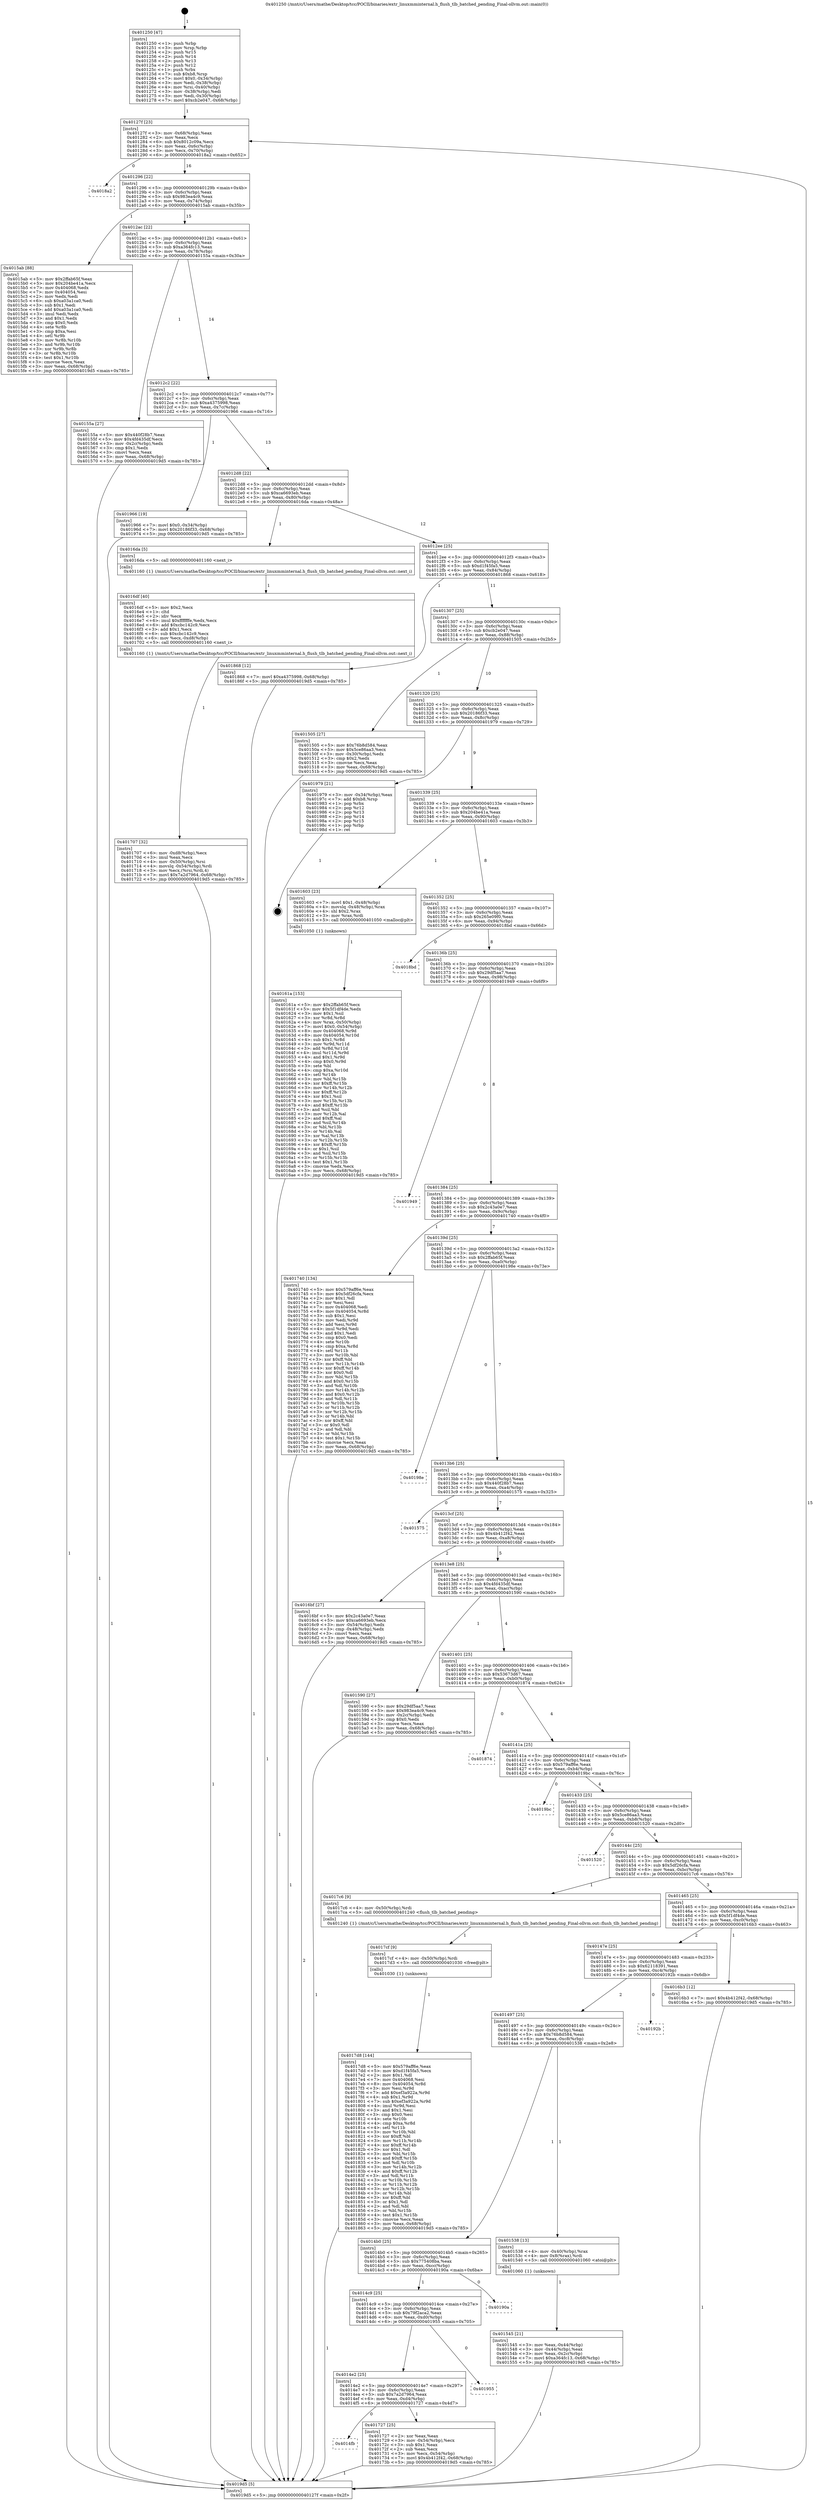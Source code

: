 digraph "0x401250" {
  label = "0x401250 (/mnt/c/Users/mathe/Desktop/tcc/POCII/binaries/extr_linuxmminternal.h_flush_tlb_batched_pending_Final-ollvm.out::main(0))"
  labelloc = "t"
  node[shape=record]

  Entry [label="",width=0.3,height=0.3,shape=circle,fillcolor=black,style=filled]
  "0x40127f" [label="{
     0x40127f [23]\l
     | [instrs]\l
     &nbsp;&nbsp;0x40127f \<+3\>: mov -0x68(%rbp),%eax\l
     &nbsp;&nbsp;0x401282 \<+2\>: mov %eax,%ecx\l
     &nbsp;&nbsp;0x401284 \<+6\>: sub $0x8012c09a,%ecx\l
     &nbsp;&nbsp;0x40128a \<+3\>: mov %eax,-0x6c(%rbp)\l
     &nbsp;&nbsp;0x40128d \<+3\>: mov %ecx,-0x70(%rbp)\l
     &nbsp;&nbsp;0x401290 \<+6\>: je 00000000004018a2 \<main+0x652\>\l
  }"]
  "0x4018a2" [label="{
     0x4018a2\l
  }", style=dashed]
  "0x401296" [label="{
     0x401296 [22]\l
     | [instrs]\l
     &nbsp;&nbsp;0x401296 \<+5\>: jmp 000000000040129b \<main+0x4b\>\l
     &nbsp;&nbsp;0x40129b \<+3\>: mov -0x6c(%rbp),%eax\l
     &nbsp;&nbsp;0x40129e \<+5\>: sub $0x983ea4c9,%eax\l
     &nbsp;&nbsp;0x4012a3 \<+3\>: mov %eax,-0x74(%rbp)\l
     &nbsp;&nbsp;0x4012a6 \<+6\>: je 00000000004015ab \<main+0x35b\>\l
  }"]
  Exit [label="",width=0.3,height=0.3,shape=circle,fillcolor=black,style=filled,peripheries=2]
  "0x4015ab" [label="{
     0x4015ab [88]\l
     | [instrs]\l
     &nbsp;&nbsp;0x4015ab \<+5\>: mov $0x2ffab65f,%eax\l
     &nbsp;&nbsp;0x4015b0 \<+5\>: mov $0x204be41a,%ecx\l
     &nbsp;&nbsp;0x4015b5 \<+7\>: mov 0x404068,%edx\l
     &nbsp;&nbsp;0x4015bc \<+7\>: mov 0x404054,%esi\l
     &nbsp;&nbsp;0x4015c3 \<+2\>: mov %edx,%edi\l
     &nbsp;&nbsp;0x4015c5 \<+6\>: sub $0xa03a1ca0,%edi\l
     &nbsp;&nbsp;0x4015cb \<+3\>: sub $0x1,%edi\l
     &nbsp;&nbsp;0x4015ce \<+6\>: add $0xa03a1ca0,%edi\l
     &nbsp;&nbsp;0x4015d4 \<+3\>: imul %edi,%edx\l
     &nbsp;&nbsp;0x4015d7 \<+3\>: and $0x1,%edx\l
     &nbsp;&nbsp;0x4015da \<+3\>: cmp $0x0,%edx\l
     &nbsp;&nbsp;0x4015dd \<+4\>: sete %r8b\l
     &nbsp;&nbsp;0x4015e1 \<+3\>: cmp $0xa,%esi\l
     &nbsp;&nbsp;0x4015e4 \<+4\>: setl %r9b\l
     &nbsp;&nbsp;0x4015e8 \<+3\>: mov %r8b,%r10b\l
     &nbsp;&nbsp;0x4015eb \<+3\>: and %r9b,%r10b\l
     &nbsp;&nbsp;0x4015ee \<+3\>: xor %r9b,%r8b\l
     &nbsp;&nbsp;0x4015f1 \<+3\>: or %r8b,%r10b\l
     &nbsp;&nbsp;0x4015f4 \<+4\>: test $0x1,%r10b\l
     &nbsp;&nbsp;0x4015f8 \<+3\>: cmovne %ecx,%eax\l
     &nbsp;&nbsp;0x4015fb \<+3\>: mov %eax,-0x68(%rbp)\l
     &nbsp;&nbsp;0x4015fe \<+5\>: jmp 00000000004019d5 \<main+0x785\>\l
  }"]
  "0x4012ac" [label="{
     0x4012ac [22]\l
     | [instrs]\l
     &nbsp;&nbsp;0x4012ac \<+5\>: jmp 00000000004012b1 \<main+0x61\>\l
     &nbsp;&nbsp;0x4012b1 \<+3\>: mov -0x6c(%rbp),%eax\l
     &nbsp;&nbsp;0x4012b4 \<+5\>: sub $0xa364fc13,%eax\l
     &nbsp;&nbsp;0x4012b9 \<+3\>: mov %eax,-0x78(%rbp)\l
     &nbsp;&nbsp;0x4012bc \<+6\>: je 000000000040155a \<main+0x30a\>\l
  }"]
  "0x4017d8" [label="{
     0x4017d8 [144]\l
     | [instrs]\l
     &nbsp;&nbsp;0x4017d8 \<+5\>: mov $0x579aff6e,%eax\l
     &nbsp;&nbsp;0x4017dd \<+5\>: mov $0xd1f45fa5,%ecx\l
     &nbsp;&nbsp;0x4017e2 \<+2\>: mov $0x1,%dl\l
     &nbsp;&nbsp;0x4017e4 \<+7\>: mov 0x404068,%esi\l
     &nbsp;&nbsp;0x4017eb \<+8\>: mov 0x404054,%r8d\l
     &nbsp;&nbsp;0x4017f3 \<+3\>: mov %esi,%r9d\l
     &nbsp;&nbsp;0x4017f6 \<+7\>: add $0xef3a922a,%r9d\l
     &nbsp;&nbsp;0x4017fd \<+4\>: sub $0x1,%r9d\l
     &nbsp;&nbsp;0x401801 \<+7\>: sub $0xef3a922a,%r9d\l
     &nbsp;&nbsp;0x401808 \<+4\>: imul %r9d,%esi\l
     &nbsp;&nbsp;0x40180c \<+3\>: and $0x1,%esi\l
     &nbsp;&nbsp;0x40180f \<+3\>: cmp $0x0,%esi\l
     &nbsp;&nbsp;0x401812 \<+4\>: sete %r10b\l
     &nbsp;&nbsp;0x401816 \<+4\>: cmp $0xa,%r8d\l
     &nbsp;&nbsp;0x40181a \<+4\>: setl %r11b\l
     &nbsp;&nbsp;0x40181e \<+3\>: mov %r10b,%bl\l
     &nbsp;&nbsp;0x401821 \<+3\>: xor $0xff,%bl\l
     &nbsp;&nbsp;0x401824 \<+3\>: mov %r11b,%r14b\l
     &nbsp;&nbsp;0x401827 \<+4\>: xor $0xff,%r14b\l
     &nbsp;&nbsp;0x40182b \<+3\>: xor $0x1,%dl\l
     &nbsp;&nbsp;0x40182e \<+3\>: mov %bl,%r15b\l
     &nbsp;&nbsp;0x401831 \<+4\>: and $0xff,%r15b\l
     &nbsp;&nbsp;0x401835 \<+3\>: and %dl,%r10b\l
     &nbsp;&nbsp;0x401838 \<+3\>: mov %r14b,%r12b\l
     &nbsp;&nbsp;0x40183b \<+4\>: and $0xff,%r12b\l
     &nbsp;&nbsp;0x40183f \<+3\>: and %dl,%r11b\l
     &nbsp;&nbsp;0x401842 \<+3\>: or %r10b,%r15b\l
     &nbsp;&nbsp;0x401845 \<+3\>: or %r11b,%r12b\l
     &nbsp;&nbsp;0x401848 \<+3\>: xor %r12b,%r15b\l
     &nbsp;&nbsp;0x40184b \<+3\>: or %r14b,%bl\l
     &nbsp;&nbsp;0x40184e \<+3\>: xor $0xff,%bl\l
     &nbsp;&nbsp;0x401851 \<+3\>: or $0x1,%dl\l
     &nbsp;&nbsp;0x401854 \<+2\>: and %dl,%bl\l
     &nbsp;&nbsp;0x401856 \<+3\>: or %bl,%r15b\l
     &nbsp;&nbsp;0x401859 \<+4\>: test $0x1,%r15b\l
     &nbsp;&nbsp;0x40185d \<+3\>: cmovne %ecx,%eax\l
     &nbsp;&nbsp;0x401860 \<+3\>: mov %eax,-0x68(%rbp)\l
     &nbsp;&nbsp;0x401863 \<+5\>: jmp 00000000004019d5 \<main+0x785\>\l
  }"]
  "0x40155a" [label="{
     0x40155a [27]\l
     | [instrs]\l
     &nbsp;&nbsp;0x40155a \<+5\>: mov $0x440f28b7,%eax\l
     &nbsp;&nbsp;0x40155f \<+5\>: mov $0x4fd435df,%ecx\l
     &nbsp;&nbsp;0x401564 \<+3\>: mov -0x2c(%rbp),%edx\l
     &nbsp;&nbsp;0x401567 \<+3\>: cmp $0x1,%edx\l
     &nbsp;&nbsp;0x40156a \<+3\>: cmovl %ecx,%eax\l
     &nbsp;&nbsp;0x40156d \<+3\>: mov %eax,-0x68(%rbp)\l
     &nbsp;&nbsp;0x401570 \<+5\>: jmp 00000000004019d5 \<main+0x785\>\l
  }"]
  "0x4012c2" [label="{
     0x4012c2 [22]\l
     | [instrs]\l
     &nbsp;&nbsp;0x4012c2 \<+5\>: jmp 00000000004012c7 \<main+0x77\>\l
     &nbsp;&nbsp;0x4012c7 \<+3\>: mov -0x6c(%rbp),%eax\l
     &nbsp;&nbsp;0x4012ca \<+5\>: sub $0xa4375998,%eax\l
     &nbsp;&nbsp;0x4012cf \<+3\>: mov %eax,-0x7c(%rbp)\l
     &nbsp;&nbsp;0x4012d2 \<+6\>: je 0000000000401966 \<main+0x716\>\l
  }"]
  "0x4017cf" [label="{
     0x4017cf [9]\l
     | [instrs]\l
     &nbsp;&nbsp;0x4017cf \<+4\>: mov -0x50(%rbp),%rdi\l
     &nbsp;&nbsp;0x4017d3 \<+5\>: call 0000000000401030 \<free@plt\>\l
     | [calls]\l
     &nbsp;&nbsp;0x401030 \{1\} (unknown)\l
  }"]
  "0x401966" [label="{
     0x401966 [19]\l
     | [instrs]\l
     &nbsp;&nbsp;0x401966 \<+7\>: movl $0x0,-0x34(%rbp)\l
     &nbsp;&nbsp;0x40196d \<+7\>: movl $0x20186f33,-0x68(%rbp)\l
     &nbsp;&nbsp;0x401974 \<+5\>: jmp 00000000004019d5 \<main+0x785\>\l
  }"]
  "0x4012d8" [label="{
     0x4012d8 [22]\l
     | [instrs]\l
     &nbsp;&nbsp;0x4012d8 \<+5\>: jmp 00000000004012dd \<main+0x8d\>\l
     &nbsp;&nbsp;0x4012dd \<+3\>: mov -0x6c(%rbp),%eax\l
     &nbsp;&nbsp;0x4012e0 \<+5\>: sub $0xca6693eb,%eax\l
     &nbsp;&nbsp;0x4012e5 \<+3\>: mov %eax,-0x80(%rbp)\l
     &nbsp;&nbsp;0x4012e8 \<+6\>: je 00000000004016da \<main+0x48a\>\l
  }"]
  "0x4014fb" [label="{
     0x4014fb\l
  }", style=dashed]
  "0x4016da" [label="{
     0x4016da [5]\l
     | [instrs]\l
     &nbsp;&nbsp;0x4016da \<+5\>: call 0000000000401160 \<next_i\>\l
     | [calls]\l
     &nbsp;&nbsp;0x401160 \{1\} (/mnt/c/Users/mathe/Desktop/tcc/POCII/binaries/extr_linuxmminternal.h_flush_tlb_batched_pending_Final-ollvm.out::next_i)\l
  }"]
  "0x4012ee" [label="{
     0x4012ee [25]\l
     | [instrs]\l
     &nbsp;&nbsp;0x4012ee \<+5\>: jmp 00000000004012f3 \<main+0xa3\>\l
     &nbsp;&nbsp;0x4012f3 \<+3\>: mov -0x6c(%rbp),%eax\l
     &nbsp;&nbsp;0x4012f6 \<+5\>: sub $0xd1f45fa5,%eax\l
     &nbsp;&nbsp;0x4012fb \<+6\>: mov %eax,-0x84(%rbp)\l
     &nbsp;&nbsp;0x401301 \<+6\>: je 0000000000401868 \<main+0x618\>\l
  }"]
  "0x401727" [label="{
     0x401727 [25]\l
     | [instrs]\l
     &nbsp;&nbsp;0x401727 \<+2\>: xor %eax,%eax\l
     &nbsp;&nbsp;0x401729 \<+3\>: mov -0x54(%rbp),%ecx\l
     &nbsp;&nbsp;0x40172c \<+3\>: sub $0x1,%eax\l
     &nbsp;&nbsp;0x40172f \<+2\>: sub %eax,%ecx\l
     &nbsp;&nbsp;0x401731 \<+3\>: mov %ecx,-0x54(%rbp)\l
     &nbsp;&nbsp;0x401734 \<+7\>: movl $0x4b412f42,-0x68(%rbp)\l
     &nbsp;&nbsp;0x40173b \<+5\>: jmp 00000000004019d5 \<main+0x785\>\l
  }"]
  "0x401868" [label="{
     0x401868 [12]\l
     | [instrs]\l
     &nbsp;&nbsp;0x401868 \<+7\>: movl $0xa4375998,-0x68(%rbp)\l
     &nbsp;&nbsp;0x40186f \<+5\>: jmp 00000000004019d5 \<main+0x785\>\l
  }"]
  "0x401307" [label="{
     0x401307 [25]\l
     | [instrs]\l
     &nbsp;&nbsp;0x401307 \<+5\>: jmp 000000000040130c \<main+0xbc\>\l
     &nbsp;&nbsp;0x40130c \<+3\>: mov -0x6c(%rbp),%eax\l
     &nbsp;&nbsp;0x40130f \<+5\>: sub $0xcb2e047,%eax\l
     &nbsp;&nbsp;0x401314 \<+6\>: mov %eax,-0x88(%rbp)\l
     &nbsp;&nbsp;0x40131a \<+6\>: je 0000000000401505 \<main+0x2b5\>\l
  }"]
  "0x4014e2" [label="{
     0x4014e2 [25]\l
     | [instrs]\l
     &nbsp;&nbsp;0x4014e2 \<+5\>: jmp 00000000004014e7 \<main+0x297\>\l
     &nbsp;&nbsp;0x4014e7 \<+3\>: mov -0x6c(%rbp),%eax\l
     &nbsp;&nbsp;0x4014ea \<+5\>: sub $0x7a2d7964,%eax\l
     &nbsp;&nbsp;0x4014ef \<+6\>: mov %eax,-0xd4(%rbp)\l
     &nbsp;&nbsp;0x4014f5 \<+6\>: je 0000000000401727 \<main+0x4d7\>\l
  }"]
  "0x401505" [label="{
     0x401505 [27]\l
     | [instrs]\l
     &nbsp;&nbsp;0x401505 \<+5\>: mov $0x76b8d584,%eax\l
     &nbsp;&nbsp;0x40150a \<+5\>: mov $0x5ce86aa3,%ecx\l
     &nbsp;&nbsp;0x40150f \<+3\>: mov -0x30(%rbp),%edx\l
     &nbsp;&nbsp;0x401512 \<+3\>: cmp $0x2,%edx\l
     &nbsp;&nbsp;0x401515 \<+3\>: cmovne %ecx,%eax\l
     &nbsp;&nbsp;0x401518 \<+3\>: mov %eax,-0x68(%rbp)\l
     &nbsp;&nbsp;0x40151b \<+5\>: jmp 00000000004019d5 \<main+0x785\>\l
  }"]
  "0x401320" [label="{
     0x401320 [25]\l
     | [instrs]\l
     &nbsp;&nbsp;0x401320 \<+5\>: jmp 0000000000401325 \<main+0xd5\>\l
     &nbsp;&nbsp;0x401325 \<+3\>: mov -0x6c(%rbp),%eax\l
     &nbsp;&nbsp;0x401328 \<+5\>: sub $0x20186f33,%eax\l
     &nbsp;&nbsp;0x40132d \<+6\>: mov %eax,-0x8c(%rbp)\l
     &nbsp;&nbsp;0x401333 \<+6\>: je 0000000000401979 \<main+0x729\>\l
  }"]
  "0x4019d5" [label="{
     0x4019d5 [5]\l
     | [instrs]\l
     &nbsp;&nbsp;0x4019d5 \<+5\>: jmp 000000000040127f \<main+0x2f\>\l
  }"]
  "0x401250" [label="{
     0x401250 [47]\l
     | [instrs]\l
     &nbsp;&nbsp;0x401250 \<+1\>: push %rbp\l
     &nbsp;&nbsp;0x401251 \<+3\>: mov %rsp,%rbp\l
     &nbsp;&nbsp;0x401254 \<+2\>: push %r15\l
     &nbsp;&nbsp;0x401256 \<+2\>: push %r14\l
     &nbsp;&nbsp;0x401258 \<+2\>: push %r13\l
     &nbsp;&nbsp;0x40125a \<+2\>: push %r12\l
     &nbsp;&nbsp;0x40125c \<+1\>: push %rbx\l
     &nbsp;&nbsp;0x40125d \<+7\>: sub $0xb8,%rsp\l
     &nbsp;&nbsp;0x401264 \<+7\>: movl $0x0,-0x34(%rbp)\l
     &nbsp;&nbsp;0x40126b \<+3\>: mov %edi,-0x38(%rbp)\l
     &nbsp;&nbsp;0x40126e \<+4\>: mov %rsi,-0x40(%rbp)\l
     &nbsp;&nbsp;0x401272 \<+3\>: mov -0x38(%rbp),%edi\l
     &nbsp;&nbsp;0x401275 \<+3\>: mov %edi,-0x30(%rbp)\l
     &nbsp;&nbsp;0x401278 \<+7\>: movl $0xcb2e047,-0x68(%rbp)\l
  }"]
  "0x401955" [label="{
     0x401955\l
  }", style=dashed]
  "0x401979" [label="{
     0x401979 [21]\l
     | [instrs]\l
     &nbsp;&nbsp;0x401979 \<+3\>: mov -0x34(%rbp),%eax\l
     &nbsp;&nbsp;0x40197c \<+7\>: add $0xb8,%rsp\l
     &nbsp;&nbsp;0x401983 \<+1\>: pop %rbx\l
     &nbsp;&nbsp;0x401984 \<+2\>: pop %r12\l
     &nbsp;&nbsp;0x401986 \<+2\>: pop %r13\l
     &nbsp;&nbsp;0x401988 \<+2\>: pop %r14\l
     &nbsp;&nbsp;0x40198a \<+2\>: pop %r15\l
     &nbsp;&nbsp;0x40198c \<+1\>: pop %rbp\l
     &nbsp;&nbsp;0x40198d \<+1\>: ret\l
  }"]
  "0x401339" [label="{
     0x401339 [25]\l
     | [instrs]\l
     &nbsp;&nbsp;0x401339 \<+5\>: jmp 000000000040133e \<main+0xee\>\l
     &nbsp;&nbsp;0x40133e \<+3\>: mov -0x6c(%rbp),%eax\l
     &nbsp;&nbsp;0x401341 \<+5\>: sub $0x204be41a,%eax\l
     &nbsp;&nbsp;0x401346 \<+6\>: mov %eax,-0x90(%rbp)\l
     &nbsp;&nbsp;0x40134c \<+6\>: je 0000000000401603 \<main+0x3b3\>\l
  }"]
  "0x4014c9" [label="{
     0x4014c9 [25]\l
     | [instrs]\l
     &nbsp;&nbsp;0x4014c9 \<+5\>: jmp 00000000004014ce \<main+0x27e\>\l
     &nbsp;&nbsp;0x4014ce \<+3\>: mov -0x6c(%rbp),%eax\l
     &nbsp;&nbsp;0x4014d1 \<+5\>: sub $0x79f2aca2,%eax\l
     &nbsp;&nbsp;0x4014d6 \<+6\>: mov %eax,-0xd0(%rbp)\l
     &nbsp;&nbsp;0x4014dc \<+6\>: je 0000000000401955 \<main+0x705\>\l
  }"]
  "0x401603" [label="{
     0x401603 [23]\l
     | [instrs]\l
     &nbsp;&nbsp;0x401603 \<+7\>: movl $0x1,-0x48(%rbp)\l
     &nbsp;&nbsp;0x40160a \<+4\>: movslq -0x48(%rbp),%rax\l
     &nbsp;&nbsp;0x40160e \<+4\>: shl $0x2,%rax\l
     &nbsp;&nbsp;0x401612 \<+3\>: mov %rax,%rdi\l
     &nbsp;&nbsp;0x401615 \<+5\>: call 0000000000401050 \<malloc@plt\>\l
     | [calls]\l
     &nbsp;&nbsp;0x401050 \{1\} (unknown)\l
  }"]
  "0x401352" [label="{
     0x401352 [25]\l
     | [instrs]\l
     &nbsp;&nbsp;0x401352 \<+5\>: jmp 0000000000401357 \<main+0x107\>\l
     &nbsp;&nbsp;0x401357 \<+3\>: mov -0x6c(%rbp),%eax\l
     &nbsp;&nbsp;0x40135a \<+5\>: sub $0x265e09f0,%eax\l
     &nbsp;&nbsp;0x40135f \<+6\>: mov %eax,-0x94(%rbp)\l
     &nbsp;&nbsp;0x401365 \<+6\>: je 00000000004018bd \<main+0x66d\>\l
  }"]
  "0x40190a" [label="{
     0x40190a\l
  }", style=dashed]
  "0x4018bd" [label="{
     0x4018bd\l
  }", style=dashed]
  "0x40136b" [label="{
     0x40136b [25]\l
     | [instrs]\l
     &nbsp;&nbsp;0x40136b \<+5\>: jmp 0000000000401370 \<main+0x120\>\l
     &nbsp;&nbsp;0x401370 \<+3\>: mov -0x6c(%rbp),%eax\l
     &nbsp;&nbsp;0x401373 \<+5\>: sub $0x29df5aa7,%eax\l
     &nbsp;&nbsp;0x401378 \<+6\>: mov %eax,-0x98(%rbp)\l
     &nbsp;&nbsp;0x40137e \<+6\>: je 0000000000401949 \<main+0x6f9\>\l
  }"]
  "0x401707" [label="{
     0x401707 [32]\l
     | [instrs]\l
     &nbsp;&nbsp;0x401707 \<+6\>: mov -0xd8(%rbp),%ecx\l
     &nbsp;&nbsp;0x40170d \<+3\>: imul %eax,%ecx\l
     &nbsp;&nbsp;0x401710 \<+4\>: mov -0x50(%rbp),%rsi\l
     &nbsp;&nbsp;0x401714 \<+4\>: movslq -0x54(%rbp),%rdi\l
     &nbsp;&nbsp;0x401718 \<+3\>: mov %ecx,(%rsi,%rdi,4)\l
     &nbsp;&nbsp;0x40171b \<+7\>: movl $0x7a2d7964,-0x68(%rbp)\l
     &nbsp;&nbsp;0x401722 \<+5\>: jmp 00000000004019d5 \<main+0x785\>\l
  }"]
  "0x401949" [label="{
     0x401949\l
  }", style=dashed]
  "0x401384" [label="{
     0x401384 [25]\l
     | [instrs]\l
     &nbsp;&nbsp;0x401384 \<+5\>: jmp 0000000000401389 \<main+0x139\>\l
     &nbsp;&nbsp;0x401389 \<+3\>: mov -0x6c(%rbp),%eax\l
     &nbsp;&nbsp;0x40138c \<+5\>: sub $0x2c43a0e7,%eax\l
     &nbsp;&nbsp;0x401391 \<+6\>: mov %eax,-0x9c(%rbp)\l
     &nbsp;&nbsp;0x401397 \<+6\>: je 0000000000401740 \<main+0x4f0\>\l
  }"]
  "0x4016df" [label="{
     0x4016df [40]\l
     | [instrs]\l
     &nbsp;&nbsp;0x4016df \<+5\>: mov $0x2,%ecx\l
     &nbsp;&nbsp;0x4016e4 \<+1\>: cltd\l
     &nbsp;&nbsp;0x4016e5 \<+2\>: idiv %ecx\l
     &nbsp;&nbsp;0x4016e7 \<+6\>: imul $0xfffffffe,%edx,%ecx\l
     &nbsp;&nbsp;0x4016ed \<+6\>: add $0xcbc142c9,%ecx\l
     &nbsp;&nbsp;0x4016f3 \<+3\>: add $0x1,%ecx\l
     &nbsp;&nbsp;0x4016f6 \<+6\>: sub $0xcbc142c9,%ecx\l
     &nbsp;&nbsp;0x4016fc \<+6\>: mov %ecx,-0xd8(%rbp)\l
     &nbsp;&nbsp;0x401702 \<+5\>: call 0000000000401160 \<next_i\>\l
     | [calls]\l
     &nbsp;&nbsp;0x401160 \{1\} (/mnt/c/Users/mathe/Desktop/tcc/POCII/binaries/extr_linuxmminternal.h_flush_tlb_batched_pending_Final-ollvm.out::next_i)\l
  }"]
  "0x401740" [label="{
     0x401740 [134]\l
     | [instrs]\l
     &nbsp;&nbsp;0x401740 \<+5\>: mov $0x579aff6e,%eax\l
     &nbsp;&nbsp;0x401745 \<+5\>: mov $0x5df26cfa,%ecx\l
     &nbsp;&nbsp;0x40174a \<+2\>: mov $0x1,%dl\l
     &nbsp;&nbsp;0x40174c \<+2\>: xor %esi,%esi\l
     &nbsp;&nbsp;0x40174e \<+7\>: mov 0x404068,%edi\l
     &nbsp;&nbsp;0x401755 \<+8\>: mov 0x404054,%r8d\l
     &nbsp;&nbsp;0x40175d \<+3\>: sub $0x1,%esi\l
     &nbsp;&nbsp;0x401760 \<+3\>: mov %edi,%r9d\l
     &nbsp;&nbsp;0x401763 \<+3\>: add %esi,%r9d\l
     &nbsp;&nbsp;0x401766 \<+4\>: imul %r9d,%edi\l
     &nbsp;&nbsp;0x40176a \<+3\>: and $0x1,%edi\l
     &nbsp;&nbsp;0x40176d \<+3\>: cmp $0x0,%edi\l
     &nbsp;&nbsp;0x401770 \<+4\>: sete %r10b\l
     &nbsp;&nbsp;0x401774 \<+4\>: cmp $0xa,%r8d\l
     &nbsp;&nbsp;0x401778 \<+4\>: setl %r11b\l
     &nbsp;&nbsp;0x40177c \<+3\>: mov %r10b,%bl\l
     &nbsp;&nbsp;0x40177f \<+3\>: xor $0xff,%bl\l
     &nbsp;&nbsp;0x401782 \<+3\>: mov %r11b,%r14b\l
     &nbsp;&nbsp;0x401785 \<+4\>: xor $0xff,%r14b\l
     &nbsp;&nbsp;0x401789 \<+3\>: xor $0x0,%dl\l
     &nbsp;&nbsp;0x40178c \<+3\>: mov %bl,%r15b\l
     &nbsp;&nbsp;0x40178f \<+4\>: and $0x0,%r15b\l
     &nbsp;&nbsp;0x401793 \<+3\>: and %dl,%r10b\l
     &nbsp;&nbsp;0x401796 \<+3\>: mov %r14b,%r12b\l
     &nbsp;&nbsp;0x401799 \<+4\>: and $0x0,%r12b\l
     &nbsp;&nbsp;0x40179d \<+3\>: and %dl,%r11b\l
     &nbsp;&nbsp;0x4017a0 \<+3\>: or %r10b,%r15b\l
     &nbsp;&nbsp;0x4017a3 \<+3\>: or %r11b,%r12b\l
     &nbsp;&nbsp;0x4017a6 \<+3\>: xor %r12b,%r15b\l
     &nbsp;&nbsp;0x4017a9 \<+3\>: or %r14b,%bl\l
     &nbsp;&nbsp;0x4017ac \<+3\>: xor $0xff,%bl\l
     &nbsp;&nbsp;0x4017af \<+3\>: or $0x0,%dl\l
     &nbsp;&nbsp;0x4017b2 \<+2\>: and %dl,%bl\l
     &nbsp;&nbsp;0x4017b4 \<+3\>: or %bl,%r15b\l
     &nbsp;&nbsp;0x4017b7 \<+4\>: test $0x1,%r15b\l
     &nbsp;&nbsp;0x4017bb \<+3\>: cmovne %ecx,%eax\l
     &nbsp;&nbsp;0x4017be \<+3\>: mov %eax,-0x68(%rbp)\l
     &nbsp;&nbsp;0x4017c1 \<+5\>: jmp 00000000004019d5 \<main+0x785\>\l
  }"]
  "0x40139d" [label="{
     0x40139d [25]\l
     | [instrs]\l
     &nbsp;&nbsp;0x40139d \<+5\>: jmp 00000000004013a2 \<main+0x152\>\l
     &nbsp;&nbsp;0x4013a2 \<+3\>: mov -0x6c(%rbp),%eax\l
     &nbsp;&nbsp;0x4013a5 \<+5\>: sub $0x2ffab65f,%eax\l
     &nbsp;&nbsp;0x4013aa \<+6\>: mov %eax,-0xa0(%rbp)\l
     &nbsp;&nbsp;0x4013b0 \<+6\>: je 000000000040198e \<main+0x73e\>\l
  }"]
  "0x40161a" [label="{
     0x40161a [153]\l
     | [instrs]\l
     &nbsp;&nbsp;0x40161a \<+5\>: mov $0x2ffab65f,%ecx\l
     &nbsp;&nbsp;0x40161f \<+5\>: mov $0x5f1df4de,%edx\l
     &nbsp;&nbsp;0x401624 \<+3\>: mov $0x1,%sil\l
     &nbsp;&nbsp;0x401627 \<+3\>: xor %r8d,%r8d\l
     &nbsp;&nbsp;0x40162a \<+4\>: mov %rax,-0x50(%rbp)\l
     &nbsp;&nbsp;0x40162e \<+7\>: movl $0x0,-0x54(%rbp)\l
     &nbsp;&nbsp;0x401635 \<+8\>: mov 0x404068,%r9d\l
     &nbsp;&nbsp;0x40163d \<+8\>: mov 0x404054,%r10d\l
     &nbsp;&nbsp;0x401645 \<+4\>: sub $0x1,%r8d\l
     &nbsp;&nbsp;0x401649 \<+3\>: mov %r9d,%r11d\l
     &nbsp;&nbsp;0x40164c \<+3\>: add %r8d,%r11d\l
     &nbsp;&nbsp;0x40164f \<+4\>: imul %r11d,%r9d\l
     &nbsp;&nbsp;0x401653 \<+4\>: and $0x1,%r9d\l
     &nbsp;&nbsp;0x401657 \<+4\>: cmp $0x0,%r9d\l
     &nbsp;&nbsp;0x40165b \<+3\>: sete %bl\l
     &nbsp;&nbsp;0x40165e \<+4\>: cmp $0xa,%r10d\l
     &nbsp;&nbsp;0x401662 \<+4\>: setl %r14b\l
     &nbsp;&nbsp;0x401666 \<+3\>: mov %bl,%r15b\l
     &nbsp;&nbsp;0x401669 \<+4\>: xor $0xff,%r15b\l
     &nbsp;&nbsp;0x40166d \<+3\>: mov %r14b,%r12b\l
     &nbsp;&nbsp;0x401670 \<+4\>: xor $0xff,%r12b\l
     &nbsp;&nbsp;0x401674 \<+4\>: xor $0x1,%sil\l
     &nbsp;&nbsp;0x401678 \<+3\>: mov %r15b,%r13b\l
     &nbsp;&nbsp;0x40167b \<+4\>: and $0xff,%r13b\l
     &nbsp;&nbsp;0x40167f \<+3\>: and %sil,%bl\l
     &nbsp;&nbsp;0x401682 \<+3\>: mov %r12b,%al\l
     &nbsp;&nbsp;0x401685 \<+2\>: and $0xff,%al\l
     &nbsp;&nbsp;0x401687 \<+3\>: and %sil,%r14b\l
     &nbsp;&nbsp;0x40168a \<+3\>: or %bl,%r13b\l
     &nbsp;&nbsp;0x40168d \<+3\>: or %r14b,%al\l
     &nbsp;&nbsp;0x401690 \<+3\>: xor %al,%r13b\l
     &nbsp;&nbsp;0x401693 \<+3\>: or %r12b,%r15b\l
     &nbsp;&nbsp;0x401696 \<+4\>: xor $0xff,%r15b\l
     &nbsp;&nbsp;0x40169a \<+4\>: or $0x1,%sil\l
     &nbsp;&nbsp;0x40169e \<+3\>: and %sil,%r15b\l
     &nbsp;&nbsp;0x4016a1 \<+3\>: or %r15b,%r13b\l
     &nbsp;&nbsp;0x4016a4 \<+4\>: test $0x1,%r13b\l
     &nbsp;&nbsp;0x4016a8 \<+3\>: cmovne %edx,%ecx\l
     &nbsp;&nbsp;0x4016ab \<+3\>: mov %ecx,-0x68(%rbp)\l
     &nbsp;&nbsp;0x4016ae \<+5\>: jmp 00000000004019d5 \<main+0x785\>\l
  }"]
  "0x40198e" [label="{
     0x40198e\l
  }", style=dashed]
  "0x4013b6" [label="{
     0x4013b6 [25]\l
     | [instrs]\l
     &nbsp;&nbsp;0x4013b6 \<+5\>: jmp 00000000004013bb \<main+0x16b\>\l
     &nbsp;&nbsp;0x4013bb \<+3\>: mov -0x6c(%rbp),%eax\l
     &nbsp;&nbsp;0x4013be \<+5\>: sub $0x440f28b7,%eax\l
     &nbsp;&nbsp;0x4013c3 \<+6\>: mov %eax,-0xa4(%rbp)\l
     &nbsp;&nbsp;0x4013c9 \<+6\>: je 0000000000401575 \<main+0x325\>\l
  }"]
  "0x401545" [label="{
     0x401545 [21]\l
     | [instrs]\l
     &nbsp;&nbsp;0x401545 \<+3\>: mov %eax,-0x44(%rbp)\l
     &nbsp;&nbsp;0x401548 \<+3\>: mov -0x44(%rbp),%eax\l
     &nbsp;&nbsp;0x40154b \<+3\>: mov %eax,-0x2c(%rbp)\l
     &nbsp;&nbsp;0x40154e \<+7\>: movl $0xa364fc13,-0x68(%rbp)\l
     &nbsp;&nbsp;0x401555 \<+5\>: jmp 00000000004019d5 \<main+0x785\>\l
  }"]
  "0x401575" [label="{
     0x401575\l
  }", style=dashed]
  "0x4013cf" [label="{
     0x4013cf [25]\l
     | [instrs]\l
     &nbsp;&nbsp;0x4013cf \<+5\>: jmp 00000000004013d4 \<main+0x184\>\l
     &nbsp;&nbsp;0x4013d4 \<+3\>: mov -0x6c(%rbp),%eax\l
     &nbsp;&nbsp;0x4013d7 \<+5\>: sub $0x4b412f42,%eax\l
     &nbsp;&nbsp;0x4013dc \<+6\>: mov %eax,-0xa8(%rbp)\l
     &nbsp;&nbsp;0x4013e2 \<+6\>: je 00000000004016bf \<main+0x46f\>\l
  }"]
  "0x4014b0" [label="{
     0x4014b0 [25]\l
     | [instrs]\l
     &nbsp;&nbsp;0x4014b0 \<+5\>: jmp 00000000004014b5 \<main+0x265\>\l
     &nbsp;&nbsp;0x4014b5 \<+3\>: mov -0x6c(%rbp),%eax\l
     &nbsp;&nbsp;0x4014b8 \<+5\>: sub $0x775408ba,%eax\l
     &nbsp;&nbsp;0x4014bd \<+6\>: mov %eax,-0xcc(%rbp)\l
     &nbsp;&nbsp;0x4014c3 \<+6\>: je 000000000040190a \<main+0x6ba\>\l
  }"]
  "0x4016bf" [label="{
     0x4016bf [27]\l
     | [instrs]\l
     &nbsp;&nbsp;0x4016bf \<+5\>: mov $0x2c43a0e7,%eax\l
     &nbsp;&nbsp;0x4016c4 \<+5\>: mov $0xca6693eb,%ecx\l
     &nbsp;&nbsp;0x4016c9 \<+3\>: mov -0x54(%rbp),%edx\l
     &nbsp;&nbsp;0x4016cc \<+3\>: cmp -0x48(%rbp),%edx\l
     &nbsp;&nbsp;0x4016cf \<+3\>: cmovl %ecx,%eax\l
     &nbsp;&nbsp;0x4016d2 \<+3\>: mov %eax,-0x68(%rbp)\l
     &nbsp;&nbsp;0x4016d5 \<+5\>: jmp 00000000004019d5 \<main+0x785\>\l
  }"]
  "0x4013e8" [label="{
     0x4013e8 [25]\l
     | [instrs]\l
     &nbsp;&nbsp;0x4013e8 \<+5\>: jmp 00000000004013ed \<main+0x19d\>\l
     &nbsp;&nbsp;0x4013ed \<+3\>: mov -0x6c(%rbp),%eax\l
     &nbsp;&nbsp;0x4013f0 \<+5\>: sub $0x4fd435df,%eax\l
     &nbsp;&nbsp;0x4013f5 \<+6\>: mov %eax,-0xac(%rbp)\l
     &nbsp;&nbsp;0x4013fb \<+6\>: je 0000000000401590 \<main+0x340\>\l
  }"]
  "0x401538" [label="{
     0x401538 [13]\l
     | [instrs]\l
     &nbsp;&nbsp;0x401538 \<+4\>: mov -0x40(%rbp),%rax\l
     &nbsp;&nbsp;0x40153c \<+4\>: mov 0x8(%rax),%rdi\l
     &nbsp;&nbsp;0x401540 \<+5\>: call 0000000000401060 \<atoi@plt\>\l
     | [calls]\l
     &nbsp;&nbsp;0x401060 \{1\} (unknown)\l
  }"]
  "0x401590" [label="{
     0x401590 [27]\l
     | [instrs]\l
     &nbsp;&nbsp;0x401590 \<+5\>: mov $0x29df5aa7,%eax\l
     &nbsp;&nbsp;0x401595 \<+5\>: mov $0x983ea4c9,%ecx\l
     &nbsp;&nbsp;0x40159a \<+3\>: mov -0x2c(%rbp),%edx\l
     &nbsp;&nbsp;0x40159d \<+3\>: cmp $0x0,%edx\l
     &nbsp;&nbsp;0x4015a0 \<+3\>: cmove %ecx,%eax\l
     &nbsp;&nbsp;0x4015a3 \<+3\>: mov %eax,-0x68(%rbp)\l
     &nbsp;&nbsp;0x4015a6 \<+5\>: jmp 00000000004019d5 \<main+0x785\>\l
  }"]
  "0x401401" [label="{
     0x401401 [25]\l
     | [instrs]\l
     &nbsp;&nbsp;0x401401 \<+5\>: jmp 0000000000401406 \<main+0x1b6\>\l
     &nbsp;&nbsp;0x401406 \<+3\>: mov -0x6c(%rbp),%eax\l
     &nbsp;&nbsp;0x401409 \<+5\>: sub $0x53673d67,%eax\l
     &nbsp;&nbsp;0x40140e \<+6\>: mov %eax,-0xb0(%rbp)\l
     &nbsp;&nbsp;0x401414 \<+6\>: je 0000000000401874 \<main+0x624\>\l
  }"]
  "0x401497" [label="{
     0x401497 [25]\l
     | [instrs]\l
     &nbsp;&nbsp;0x401497 \<+5\>: jmp 000000000040149c \<main+0x24c\>\l
     &nbsp;&nbsp;0x40149c \<+3\>: mov -0x6c(%rbp),%eax\l
     &nbsp;&nbsp;0x40149f \<+5\>: sub $0x76b8d584,%eax\l
     &nbsp;&nbsp;0x4014a4 \<+6\>: mov %eax,-0xc8(%rbp)\l
     &nbsp;&nbsp;0x4014aa \<+6\>: je 0000000000401538 \<main+0x2e8\>\l
  }"]
  "0x401874" [label="{
     0x401874\l
  }", style=dashed]
  "0x40141a" [label="{
     0x40141a [25]\l
     | [instrs]\l
     &nbsp;&nbsp;0x40141a \<+5\>: jmp 000000000040141f \<main+0x1cf\>\l
     &nbsp;&nbsp;0x40141f \<+3\>: mov -0x6c(%rbp),%eax\l
     &nbsp;&nbsp;0x401422 \<+5\>: sub $0x579aff6e,%eax\l
     &nbsp;&nbsp;0x401427 \<+6\>: mov %eax,-0xb4(%rbp)\l
     &nbsp;&nbsp;0x40142d \<+6\>: je 00000000004019bc \<main+0x76c\>\l
  }"]
  "0x40192b" [label="{
     0x40192b\l
  }", style=dashed]
  "0x4019bc" [label="{
     0x4019bc\l
  }", style=dashed]
  "0x401433" [label="{
     0x401433 [25]\l
     | [instrs]\l
     &nbsp;&nbsp;0x401433 \<+5\>: jmp 0000000000401438 \<main+0x1e8\>\l
     &nbsp;&nbsp;0x401438 \<+3\>: mov -0x6c(%rbp),%eax\l
     &nbsp;&nbsp;0x40143b \<+5\>: sub $0x5ce86aa3,%eax\l
     &nbsp;&nbsp;0x401440 \<+6\>: mov %eax,-0xb8(%rbp)\l
     &nbsp;&nbsp;0x401446 \<+6\>: je 0000000000401520 \<main+0x2d0\>\l
  }"]
  "0x40147e" [label="{
     0x40147e [25]\l
     | [instrs]\l
     &nbsp;&nbsp;0x40147e \<+5\>: jmp 0000000000401483 \<main+0x233\>\l
     &nbsp;&nbsp;0x401483 \<+3\>: mov -0x6c(%rbp),%eax\l
     &nbsp;&nbsp;0x401486 \<+5\>: sub $0x62118391,%eax\l
     &nbsp;&nbsp;0x40148b \<+6\>: mov %eax,-0xc4(%rbp)\l
     &nbsp;&nbsp;0x401491 \<+6\>: je 000000000040192b \<main+0x6db\>\l
  }"]
  "0x401520" [label="{
     0x401520\l
  }", style=dashed]
  "0x40144c" [label="{
     0x40144c [25]\l
     | [instrs]\l
     &nbsp;&nbsp;0x40144c \<+5\>: jmp 0000000000401451 \<main+0x201\>\l
     &nbsp;&nbsp;0x401451 \<+3\>: mov -0x6c(%rbp),%eax\l
     &nbsp;&nbsp;0x401454 \<+5\>: sub $0x5df26cfa,%eax\l
     &nbsp;&nbsp;0x401459 \<+6\>: mov %eax,-0xbc(%rbp)\l
     &nbsp;&nbsp;0x40145f \<+6\>: je 00000000004017c6 \<main+0x576\>\l
  }"]
  "0x4016b3" [label="{
     0x4016b3 [12]\l
     | [instrs]\l
     &nbsp;&nbsp;0x4016b3 \<+7\>: movl $0x4b412f42,-0x68(%rbp)\l
     &nbsp;&nbsp;0x4016ba \<+5\>: jmp 00000000004019d5 \<main+0x785\>\l
  }"]
  "0x4017c6" [label="{
     0x4017c6 [9]\l
     | [instrs]\l
     &nbsp;&nbsp;0x4017c6 \<+4\>: mov -0x50(%rbp),%rdi\l
     &nbsp;&nbsp;0x4017ca \<+5\>: call 0000000000401240 \<flush_tlb_batched_pending\>\l
     | [calls]\l
     &nbsp;&nbsp;0x401240 \{1\} (/mnt/c/Users/mathe/Desktop/tcc/POCII/binaries/extr_linuxmminternal.h_flush_tlb_batched_pending_Final-ollvm.out::flush_tlb_batched_pending)\l
  }"]
  "0x401465" [label="{
     0x401465 [25]\l
     | [instrs]\l
     &nbsp;&nbsp;0x401465 \<+5\>: jmp 000000000040146a \<main+0x21a\>\l
     &nbsp;&nbsp;0x40146a \<+3\>: mov -0x6c(%rbp),%eax\l
     &nbsp;&nbsp;0x40146d \<+5\>: sub $0x5f1df4de,%eax\l
     &nbsp;&nbsp;0x401472 \<+6\>: mov %eax,-0xc0(%rbp)\l
     &nbsp;&nbsp;0x401478 \<+6\>: je 00000000004016b3 \<main+0x463\>\l
  }"]
  Entry -> "0x401250" [label=" 1"]
  "0x40127f" -> "0x4018a2" [label=" 0"]
  "0x40127f" -> "0x401296" [label=" 16"]
  "0x401979" -> Exit [label=" 1"]
  "0x401296" -> "0x4015ab" [label=" 1"]
  "0x401296" -> "0x4012ac" [label=" 15"]
  "0x401966" -> "0x4019d5" [label=" 1"]
  "0x4012ac" -> "0x40155a" [label=" 1"]
  "0x4012ac" -> "0x4012c2" [label=" 14"]
  "0x401868" -> "0x4019d5" [label=" 1"]
  "0x4012c2" -> "0x401966" [label=" 1"]
  "0x4012c2" -> "0x4012d8" [label=" 13"]
  "0x4017d8" -> "0x4019d5" [label=" 1"]
  "0x4012d8" -> "0x4016da" [label=" 1"]
  "0x4012d8" -> "0x4012ee" [label=" 12"]
  "0x4017cf" -> "0x4017d8" [label=" 1"]
  "0x4012ee" -> "0x401868" [label=" 1"]
  "0x4012ee" -> "0x401307" [label=" 11"]
  "0x4017c6" -> "0x4017cf" [label=" 1"]
  "0x401307" -> "0x401505" [label=" 1"]
  "0x401307" -> "0x401320" [label=" 10"]
  "0x401505" -> "0x4019d5" [label=" 1"]
  "0x401250" -> "0x40127f" [label=" 1"]
  "0x4019d5" -> "0x40127f" [label=" 15"]
  "0x401727" -> "0x4019d5" [label=" 1"]
  "0x401320" -> "0x401979" [label=" 1"]
  "0x401320" -> "0x401339" [label=" 9"]
  "0x4014e2" -> "0x4014fb" [label=" 0"]
  "0x401339" -> "0x401603" [label=" 1"]
  "0x401339" -> "0x401352" [label=" 8"]
  "0x401740" -> "0x4019d5" [label=" 1"]
  "0x401352" -> "0x4018bd" [label=" 0"]
  "0x401352" -> "0x40136b" [label=" 8"]
  "0x4014c9" -> "0x4014e2" [label=" 1"]
  "0x40136b" -> "0x401949" [label=" 0"]
  "0x40136b" -> "0x401384" [label=" 8"]
  "0x4014e2" -> "0x401727" [label=" 1"]
  "0x401384" -> "0x401740" [label=" 1"]
  "0x401384" -> "0x40139d" [label=" 7"]
  "0x4014b0" -> "0x4014c9" [label=" 1"]
  "0x40139d" -> "0x40198e" [label=" 0"]
  "0x40139d" -> "0x4013b6" [label=" 7"]
  "0x4014b0" -> "0x40190a" [label=" 0"]
  "0x4013b6" -> "0x401575" [label=" 0"]
  "0x4013b6" -> "0x4013cf" [label=" 7"]
  "0x4014c9" -> "0x401955" [label=" 0"]
  "0x4013cf" -> "0x4016bf" [label=" 2"]
  "0x4013cf" -> "0x4013e8" [label=" 5"]
  "0x401707" -> "0x4019d5" [label=" 1"]
  "0x4013e8" -> "0x401590" [label=" 1"]
  "0x4013e8" -> "0x401401" [label=" 4"]
  "0x4016df" -> "0x401707" [label=" 1"]
  "0x401401" -> "0x401874" [label=" 0"]
  "0x401401" -> "0x40141a" [label=" 4"]
  "0x4016bf" -> "0x4019d5" [label=" 2"]
  "0x40141a" -> "0x4019bc" [label=" 0"]
  "0x40141a" -> "0x401433" [label=" 4"]
  "0x4016b3" -> "0x4019d5" [label=" 1"]
  "0x401433" -> "0x401520" [label=" 0"]
  "0x401433" -> "0x40144c" [label=" 4"]
  "0x401603" -> "0x40161a" [label=" 1"]
  "0x40144c" -> "0x4017c6" [label=" 1"]
  "0x40144c" -> "0x401465" [label=" 3"]
  "0x4015ab" -> "0x4019d5" [label=" 1"]
  "0x401465" -> "0x4016b3" [label=" 1"]
  "0x401465" -> "0x40147e" [label=" 2"]
  "0x40161a" -> "0x4019d5" [label=" 1"]
  "0x40147e" -> "0x40192b" [label=" 0"]
  "0x40147e" -> "0x401497" [label=" 2"]
  "0x4016da" -> "0x4016df" [label=" 1"]
  "0x401497" -> "0x401538" [label=" 1"]
  "0x401497" -> "0x4014b0" [label=" 1"]
  "0x401538" -> "0x401545" [label=" 1"]
  "0x401545" -> "0x4019d5" [label=" 1"]
  "0x40155a" -> "0x4019d5" [label=" 1"]
  "0x401590" -> "0x4019d5" [label=" 1"]
}
